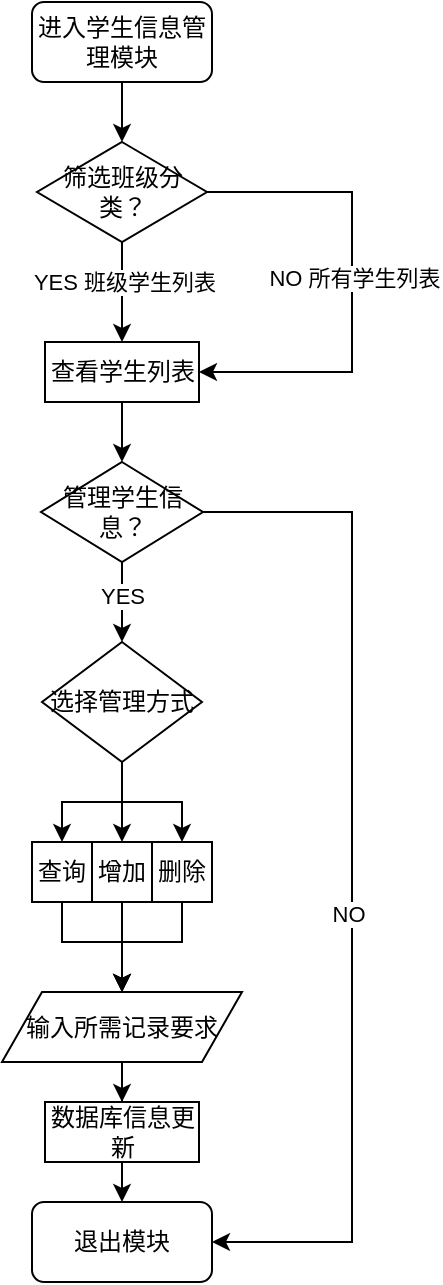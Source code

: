 <mxfile version="17.4.6" type="github">
  <diagram id="y3-6WEQTGDiuIKIYep3c" name="Page-1">
    <mxGraphModel dx="886" dy="532" grid="1" gridSize="10" guides="1" tooltips="1" connect="1" arrows="1" fold="1" page="1" pageScale="1" pageWidth="827" pageHeight="1169" math="0" shadow="0">
      <root>
        <mxCell id="0" />
        <mxCell id="1" parent="0" />
        <mxCell id="8Ho7Ogxbr5bXgxYRzii0-9" style="edgeStyle=orthogonalEdgeStyle;rounded=0;orthogonalLoop=1;jettySize=auto;html=1;entryX=0.5;entryY=0;entryDx=0;entryDy=0;" edge="1" parent="1" source="8Ho7Ogxbr5bXgxYRzii0-1" target="8Ho7Ogxbr5bXgxYRzii0-2">
          <mxGeometry relative="1" as="geometry" />
        </mxCell>
        <mxCell id="8Ho7Ogxbr5bXgxYRzii0-1" value="进入学生信息管理模块" style="rounded=1;whiteSpace=wrap;html=1;" vertex="1" parent="1">
          <mxGeometry x="30" width="90" height="40" as="geometry" />
        </mxCell>
        <mxCell id="8Ho7Ogxbr5bXgxYRzii0-10" style="edgeStyle=orthogonalEdgeStyle;rounded=0;orthogonalLoop=1;jettySize=auto;html=1;entryX=0.5;entryY=0;entryDx=0;entryDy=0;" edge="1" parent="1" source="8Ho7Ogxbr5bXgxYRzii0-2" target="8Ho7Ogxbr5bXgxYRzii0-5">
          <mxGeometry relative="1" as="geometry">
            <mxPoint x="80" y="150" as="targetPoint" />
          </mxGeometry>
        </mxCell>
        <mxCell id="8Ho7Ogxbr5bXgxYRzii0-12" value="YES 班级学生列表" style="edgeLabel;html=1;align=center;verticalAlign=middle;resizable=0;points=[];" vertex="1" connectable="0" parent="8Ho7Ogxbr5bXgxYRzii0-10">
          <mxGeometry x="-0.225" y="1" relative="1" as="geometry">
            <mxPoint as="offset" />
          </mxGeometry>
        </mxCell>
        <mxCell id="8Ho7Ogxbr5bXgxYRzii0-24" style="edgeStyle=orthogonalEdgeStyle;rounded=0;orthogonalLoop=1;jettySize=auto;html=1;entryX=1;entryY=0.5;entryDx=0;entryDy=0;" edge="1" parent="1" source="8Ho7Ogxbr5bXgxYRzii0-2" target="8Ho7Ogxbr5bXgxYRzii0-5">
          <mxGeometry relative="1" as="geometry">
            <Array as="points">
              <mxPoint x="190" y="95" />
              <mxPoint x="190" y="185" />
            </Array>
          </mxGeometry>
        </mxCell>
        <mxCell id="8Ho7Ogxbr5bXgxYRzii0-27" value="NO 所有学生列表" style="edgeLabel;html=1;align=center;verticalAlign=middle;resizable=0;points=[];" vertex="1" connectable="0" parent="8Ho7Ogxbr5bXgxYRzii0-24">
          <mxGeometry x="-0.038" y="1" relative="1" as="geometry">
            <mxPoint as="offset" />
          </mxGeometry>
        </mxCell>
        <mxCell id="8Ho7Ogxbr5bXgxYRzii0-2" value="筛选班级分类？" style="rhombus;whiteSpace=wrap;html=1;" vertex="1" parent="1">
          <mxGeometry x="32.5" y="70" width="85" height="50" as="geometry" />
        </mxCell>
        <mxCell id="8Ho7Ogxbr5bXgxYRzii0-3" value="退出模块" style="rounded=1;whiteSpace=wrap;html=1;" vertex="1" parent="1">
          <mxGeometry x="30" y="600" width="90" height="40" as="geometry" />
        </mxCell>
        <mxCell id="8Ho7Ogxbr5bXgxYRzii0-14" style="edgeStyle=orthogonalEdgeStyle;rounded=0;orthogonalLoop=1;jettySize=auto;html=1;entryX=0.5;entryY=0;entryDx=0;entryDy=0;" edge="1" parent="1" source="8Ho7Ogxbr5bXgxYRzii0-5" target="8Ho7Ogxbr5bXgxYRzii0-6">
          <mxGeometry relative="1" as="geometry" />
        </mxCell>
        <mxCell id="8Ho7Ogxbr5bXgxYRzii0-5" value="查看学生列表" style="rounded=0;whiteSpace=wrap;html=1;" vertex="1" parent="1">
          <mxGeometry x="36.5" y="170" width="77" height="30" as="geometry" />
        </mxCell>
        <mxCell id="8Ho7Ogxbr5bXgxYRzii0-15" style="edgeStyle=orthogonalEdgeStyle;rounded=0;orthogonalLoop=1;jettySize=auto;html=1;entryX=0.5;entryY=0;entryDx=0;entryDy=0;" edge="1" parent="1" source="8Ho7Ogxbr5bXgxYRzii0-6">
          <mxGeometry relative="1" as="geometry">
            <mxPoint x="75" y="320" as="targetPoint" />
          </mxGeometry>
        </mxCell>
        <mxCell id="8Ho7Ogxbr5bXgxYRzii0-16" value="YES" style="edgeLabel;html=1;align=center;verticalAlign=middle;resizable=0;points=[];" vertex="1" connectable="0" parent="8Ho7Ogxbr5bXgxYRzii0-15">
          <mxGeometry x="-0.175" relative="1" as="geometry">
            <mxPoint as="offset" />
          </mxGeometry>
        </mxCell>
        <mxCell id="8Ho7Ogxbr5bXgxYRzii0-26" value="" style="edgeStyle=orthogonalEdgeStyle;rounded=0;orthogonalLoop=1;jettySize=auto;html=1;entryX=1;entryY=0.5;entryDx=0;entryDy=0;" edge="1" parent="1" source="8Ho7Ogxbr5bXgxYRzii0-6" target="8Ho7Ogxbr5bXgxYRzii0-3">
          <mxGeometry relative="1" as="geometry">
            <mxPoint x="180" y="390" as="targetPoint" />
            <Array as="points">
              <mxPoint x="190" y="255" />
              <mxPoint x="190" y="620" />
            </Array>
          </mxGeometry>
        </mxCell>
        <mxCell id="8Ho7Ogxbr5bXgxYRzii0-28" value="NO" style="edgeLabel;html=1;align=center;verticalAlign=middle;resizable=0;points=[];" vertex="1" connectable="0" parent="8Ho7Ogxbr5bXgxYRzii0-26">
          <mxGeometry x="0.079" y="-2" relative="1" as="geometry">
            <mxPoint as="offset" />
          </mxGeometry>
        </mxCell>
        <mxCell id="8Ho7Ogxbr5bXgxYRzii0-6" value="管理学生信息？" style="rhombus;whiteSpace=wrap;html=1;" vertex="1" parent="1">
          <mxGeometry x="34.5" y="230" width="81" height="50" as="geometry" />
        </mxCell>
        <mxCell id="8Ho7Ogxbr5bXgxYRzii0-29" style="edgeStyle=orthogonalEdgeStyle;rounded=0;orthogonalLoop=1;jettySize=auto;html=1;exitX=0.5;exitY=1;exitDx=0;exitDy=0;" edge="1" parent="1" source="8Ho7Ogxbr5bXgxYRzii0-34" target="8Ho7Ogxbr5bXgxYRzii0-36">
          <mxGeometry relative="1" as="geometry" />
        </mxCell>
        <mxCell id="8Ho7Ogxbr5bXgxYRzii0-30" style="edgeStyle=orthogonalEdgeStyle;rounded=0;orthogonalLoop=1;jettySize=auto;html=1;exitX=0.5;exitY=1;exitDx=0;exitDy=0;entryX=0.5;entryY=0;entryDx=0;entryDy=0;" edge="1" parent="1" source="8Ho7Ogxbr5bXgxYRzii0-34" target="8Ho7Ogxbr5bXgxYRzii0-38">
          <mxGeometry relative="1" as="geometry" />
        </mxCell>
        <mxCell id="8Ho7Ogxbr5bXgxYRzii0-31" style="edgeStyle=orthogonalEdgeStyle;rounded=0;orthogonalLoop=1;jettySize=auto;html=1;exitX=0.5;exitY=1;exitDx=0;exitDy=0;entryX=0.5;entryY=0;entryDx=0;entryDy=0;" edge="1" parent="1" source="8Ho7Ogxbr5bXgxYRzii0-34" target="8Ho7Ogxbr5bXgxYRzii0-40">
          <mxGeometry relative="1" as="geometry" />
        </mxCell>
        <mxCell id="8Ho7Ogxbr5bXgxYRzii0-34" value="选择管理方式" style="rhombus;whiteSpace=wrap;html=1;" vertex="1" parent="1">
          <mxGeometry x="35" y="320" width="80" height="60" as="geometry" />
        </mxCell>
        <mxCell id="8Ho7Ogxbr5bXgxYRzii0-35" style="edgeStyle=orthogonalEdgeStyle;rounded=0;orthogonalLoop=1;jettySize=auto;html=1;exitX=0.5;exitY=1;exitDx=0;exitDy=0;entryX=0.5;entryY=0;entryDx=0;entryDy=0;" edge="1" parent="1" source="8Ho7Ogxbr5bXgxYRzii0-36" target="8Ho7Ogxbr5bXgxYRzii0-41">
          <mxGeometry relative="1" as="geometry">
            <Array as="points">
              <mxPoint x="45" y="470" />
              <mxPoint x="75" y="470" />
            </Array>
          </mxGeometry>
        </mxCell>
        <mxCell id="8Ho7Ogxbr5bXgxYRzii0-36" value="查询" style="rounded=0;whiteSpace=wrap;html=1;" vertex="1" parent="1">
          <mxGeometry x="30" y="420" width="30" height="30" as="geometry" />
        </mxCell>
        <mxCell id="8Ho7Ogxbr5bXgxYRzii0-37" style="edgeStyle=orthogonalEdgeStyle;rounded=0;orthogonalLoop=1;jettySize=auto;html=1;exitX=0.5;exitY=1;exitDx=0;exitDy=0;entryX=0.5;entryY=0;entryDx=0;entryDy=0;" edge="1" parent="1" source="8Ho7Ogxbr5bXgxYRzii0-38" target="8Ho7Ogxbr5bXgxYRzii0-41">
          <mxGeometry relative="1" as="geometry" />
        </mxCell>
        <mxCell id="8Ho7Ogxbr5bXgxYRzii0-38" value="增加" style="rounded=0;whiteSpace=wrap;html=1;" vertex="1" parent="1">
          <mxGeometry x="60" y="420" width="30" height="30" as="geometry" />
        </mxCell>
        <mxCell id="8Ho7Ogxbr5bXgxYRzii0-39" style="edgeStyle=orthogonalEdgeStyle;rounded=0;orthogonalLoop=1;jettySize=auto;html=1;exitX=0.5;exitY=1;exitDx=0;exitDy=0;entryX=0.5;entryY=0;entryDx=0;entryDy=0;" edge="1" parent="1" source="8Ho7Ogxbr5bXgxYRzii0-40" target="8Ho7Ogxbr5bXgxYRzii0-41">
          <mxGeometry relative="1" as="geometry">
            <Array as="points">
              <mxPoint x="105" y="470" />
              <mxPoint x="75" y="470" />
            </Array>
          </mxGeometry>
        </mxCell>
        <mxCell id="8Ho7Ogxbr5bXgxYRzii0-40" value="删除" style="rounded=0;whiteSpace=wrap;html=1;" vertex="1" parent="1">
          <mxGeometry x="90" y="420" width="30" height="30" as="geometry" />
        </mxCell>
        <mxCell id="8Ho7Ogxbr5bXgxYRzii0-52" style="edgeStyle=orthogonalEdgeStyle;rounded=0;orthogonalLoop=1;jettySize=auto;html=1;entryX=0.5;entryY=0;entryDx=0;entryDy=0;" edge="1" parent="1" source="8Ho7Ogxbr5bXgxYRzii0-41" target="8Ho7Ogxbr5bXgxYRzii0-51">
          <mxGeometry relative="1" as="geometry" />
        </mxCell>
        <mxCell id="8Ho7Ogxbr5bXgxYRzii0-41" value="输入所需记录要求" style="shape=parallelogram;perimeter=parallelogramPerimeter;whiteSpace=wrap;html=1;fixedSize=1;" vertex="1" parent="1">
          <mxGeometry x="15" y="495" width="120" height="35" as="geometry" />
        </mxCell>
        <mxCell id="8Ho7Ogxbr5bXgxYRzii0-53" style="edgeStyle=orthogonalEdgeStyle;rounded=0;orthogonalLoop=1;jettySize=auto;html=1;exitX=0.5;exitY=1;exitDx=0;exitDy=0;entryX=0.5;entryY=0;entryDx=0;entryDy=0;" edge="1" parent="1" source="8Ho7Ogxbr5bXgxYRzii0-51" target="8Ho7Ogxbr5bXgxYRzii0-3">
          <mxGeometry relative="1" as="geometry" />
        </mxCell>
        <mxCell id="8Ho7Ogxbr5bXgxYRzii0-51" value="数据库信息更新" style="rounded=0;whiteSpace=wrap;html=1;" vertex="1" parent="1">
          <mxGeometry x="36.5" y="550" width="77" height="30" as="geometry" />
        </mxCell>
      </root>
    </mxGraphModel>
  </diagram>
</mxfile>
